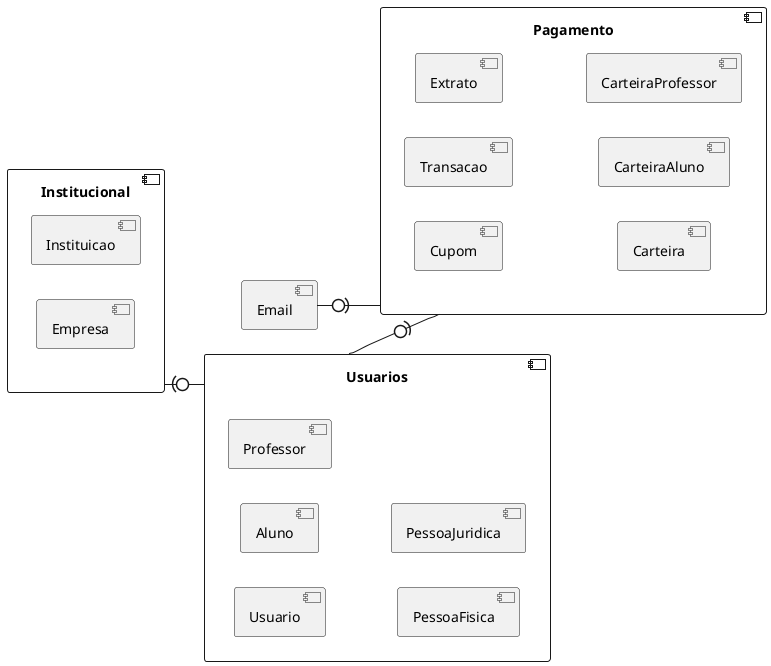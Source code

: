 @startuml componente

left to right direction

component Usuarios {
    component Usuario
    component Aluno
    component Professor
    component PessoaFisica
    component PessoaJuridica
}

component Institucional {
    component Instituicao
    component Empresa
}

component Pagamento {
    component Cupom
    component Transacao
    component Extrato
    component Carteira
    component CarteiraAluno
    component CarteiraProfessor
}

component Email

Email -0)- Pagamento
Institucional -(0- Usuarios
Usuarios -0)- Pagamento

@enduml
